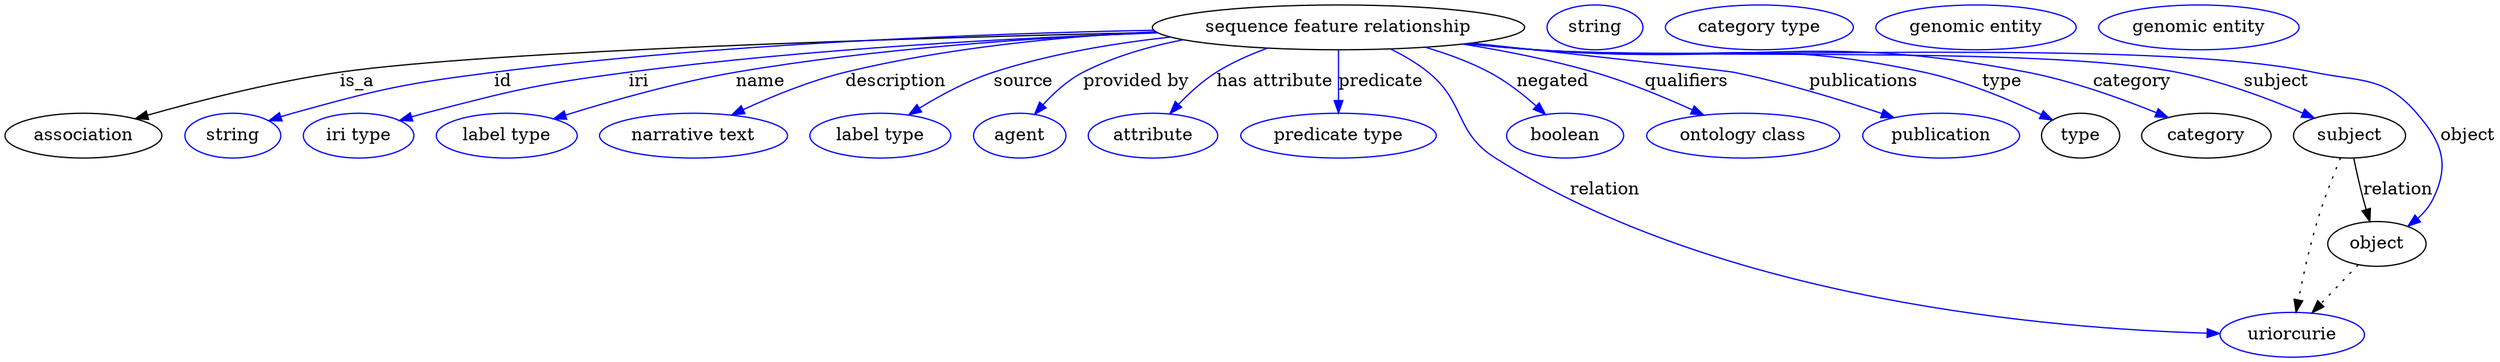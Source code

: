 digraph {
	graph [bb="0,0,1998,283"];
	node [label="\N"];
	"sequence feature relationship"	 [height=0.5,
		label="sequence feature relationship",
		pos="1070,265",
		width=4.1524];
	association	 [height=0.5,
		pos="63.044,178",
		width=1.7512];
	"sequence feature relationship" -> association	 [label=is_a,
		lp="281.04,221.5",
		pos="e,105.92,191.39 922.74,261.93 726.34,257.21 389.25,246.83 267.04,229 214.82,221.38 156.51,206.1 115.66,194.24"];
	id	 [color=blue,
		height=0.5,
		label=string,
		pos="182.04,178",
		width=1.0652];
	"sequence feature relationship" -> id	 [color=blue,
		label=id,
		lp="398.04,221.5",
		pos="e,211.25,189.78 926.45,259.91 758.52,253.5 490.79,241.79 391.04,229 318.59,219.71 300.23,216.22 230.04,196 227.06,195.14 224,194.18 \
220.94,193.17",
		style=solid];
	iri	 [color=blue,
		height=0.5,
		label="iri type",
		pos="283.04,178",
		width=1.2277];
	"sequence feature relationship" -> iri	 [color=blue,
		label=iri,
		lp="507.04,221.5",
		pos="e,316.21,189.99 923.71,261.28 808.04,257.02 642.69,247.98 499.04,229 425.77,219.32 407.41,215.26 336.04,196 332.71,195.1 329.27,\
194.1 325.83,193.05",
		style=solid];
	name	 [color=blue,
		height=0.5,
		label="label type",
		pos="402.04,178",
		width=1.5707];
	"sequence feature relationship" -> name	 [color=blue,
		label=name,
		lp="605.04,221.5",
		pos="e,440.8,191.21 932.66,257.84 813.17,251.05 649.4,240.24 585.04,229 538.72,220.91 487.22,206.01 450.69,194.39",
		style=solid];
	description	 [color=blue,
		height=0.5,
		label="narrative text",
		pos="552.04,178",
		width=2.0943];
	"sequence feature relationship" -> description	 [color=blue,
		label=description,
		lp="714.04,221.5",
		pos="e,583.47,194.42 934.84,257.19 839.72,250.85 721.14,241.01 673.04,229 645.25,222.06 615.58,209.64 592.58,198.8",
		style=solid];
	source	 [color=blue,
		height=0.5,
		label="label type",
		pos="702.04,178",
		width=1.5707];
	"sequence feature relationship" -> source	 [color=blue,
		label=source,
		lp="816.54,221.5",
		pos="e,725.3,194.53 950.65,254.13 889.2,247.62 821.18,238.73 792.04,229 771.63,222.19 750.61,210.58 734.03,200.16",
		style=solid];
	"provided by"	 [color=blue,
		height=0.5,
		label=agent,
		pos="814.04,178",
		width=1.0291];
	"sequence feature relationship" -> "provided by"	 [color=blue,
		label="provided by",
		lp="907.54,221.5",
		pos="e,826.79,195.44 964.09,252.3 923.56,246.22 882.8,238.23 865.04,229 853.07,222.77 842.13,212.74 833.49,203.22",
		style=solid];
	"has attribute"	 [color=blue,
		height=0.5,
		label=attribute,
		pos="921.04,178",
		width=1.4443];
	"sequence feature relationship" -> "has attribute"	 [color=blue,
		label="has attribute",
		lp="1019,221.5",
		pos="e,935.12,195.55 1011.8,248.33 998.24,243.17 984.19,236.76 972.04,229 961,221.94 950.46,212.13 941.86,202.99",
		style=solid];
	predicate	 [color=blue,
		height=0.5,
		label="predicate type",
		pos="1070,178",
		width=2.1845];
	"sequence feature relationship" -> predicate	 [color=blue,
		label=predicate,
		lp="1104.5,221.5",
		pos="e,1070,196 1070,246.97 1070,235.19 1070,219.56 1070,206.16",
		style=solid];
	relation	 [color=blue,
		height=0.5,
		label=uriorcurie,
		pos="1834,18",
		width=1.6068];
	"sequence feature relationship" -> relation	 [color=blue,
		label=relation,
		lp="1298,134.5",
		pos="e,1780.8,25.082 1113.3,247.71 1123.6,242.53 1134.2,236.26 1143,229 1172.9,204.48 1163.4,180.78 1196,160 1292,98.867 1628.9,46.396 \
1770.6,26.513",
		style=solid];
	negated	 [color=blue,
		height=0.5,
		label=boolean,
		pos="1252,178",
		width=1.2999];
	"sequence feature relationship" -> negated	 [color=blue,
		label=negated,
		lp="1242,221.5",
		pos="e,1235.3,195.26 1141.1,249.11 1158,243.92 1175.6,237.29 1191,229 1204.2,221.92 1217.2,211.7 1227.7,202.26",
		style=solid];
	qualifiers	 [color=blue,
		height=0.5,
		label="ontology class",
		pos="1394,178",
		width=2.1484];
	"sequence feature relationship" -> qualifiers	 [color=blue,
		label=qualifiers,
		lp="1350,221.5",
		pos="e,1361.5,194.39 1172.3,251.82 1205.4,246.28 1242.1,238.8 1275,229 1301.4,221.14 1329.8,209.13 1352.2,198.73",
		style=solid];
	publications	 [color=blue,
		height=0.5,
		label=publication,
		pos="1552,178",
		width=1.7512];
	"sequence feature relationship" -> publications	 [color=blue,
		label=publications,
		lp="1487,221.5",
		pos="e,1513.5,192.26 1179,252.66 1271.1,242.24 1388,229 1388,229 1427.7,220.67 1471.5,206.8 1503.8,195.63",
		style=solid];
	type	 [height=0.5,
		pos="1664,178",
		width=0.86659];
	"sequence feature relationship" -> type	 [color=blue,
		label=type,
		lp="1599,221.5",
		pos="e,1640.6,190.11 1175.6,252.24 1193.4,250.32 1211.7,248.49 1229,247 1364.8,235.33 1401.7,256.99 1535,229 1569.1,221.85 1605.8,206.52 \
1631.3,194.52",
		style=solid];
	category	 [height=0.5,
		pos="1765,178",
		width=1.4443];
	"sequence feature relationship" -> category	 [color=blue,
		label=category,
		lp="1705,221.5",
		pos="e,1733,192.22 1174.7,252.15 1192.8,250.21 1211.5,248.4 1229,247 1402,233.23 1448.7,261.96 1619,229 1655.4,221.97 1695,207.71 1723.7,\
196.06",
		style=solid];
	subject	 [height=0.5,
		pos="1880,178",
		width=1.2457];
	"sequence feature relationship" -> subject	 [color=blue,
		label=subject,
		lp="1817.5,221.5",
		pos="e,1851,191.74 1174.3,252.03 1192.5,250.09 1211.3,248.31 1229,247 1342.6,238.59 1629.3,250.88 1741,229 1776.2,222.11 1814.4,207.57 \
1841.8,195.78",
		style=solid];
	object	 [height=0.5,
		pos="1902,91",
		width=1.1013];
	"sequence feature relationship" -> object	 [color=blue,
		label=object,
		lp="1975.5,178",
		pos="e,1927.5,105.11 1173.8,251.98 1192.2,250.04 1211.2,248.27 1229,247 1366.3,237.25 1713.1,256.03 1848,229 1888.2,220.96 1907,226.77 \
1934,196 1954.6,172.55 1960.6,155.13 1947,127 1944.3,121.2 1940,116.04 1935.3,111.57",
		style=solid];
	association_type	 [color=blue,
		height=0.5,
		label=string,
		pos="1276,265",
		width=1.0652];
	association_category	 [color=blue,
		height=0.5,
		label="category type",
		pos="1408,265",
		width=2.0943];
	subject -> relation	 [pos="e,1836.9,36.006 1872.1,160.13 1866.2,146.37 1858.3,126.75 1853,109 1846.8,88.182 1841.9,64.102 1838.6,45.943",
		style=dotted];
	subject -> object	 [label=relation,
		lp="1919,134.5",
		pos="e,1896.3,108.86 1883.5,159.97 1885.5,150.18 1888.2,137.87 1891,127 1891.7,124.31 1892.5,121.51 1893.3,118.73"];
	"sequence feature relationship_subject"	 [color=blue,
		height=0.5,
		label="genomic entity",
		pos="1582,265",
		width=2.2387];
	object -> relation	 [pos="e,1850.2,35.346 1886.3,74.069 1877.6,64.805 1866.8,53.154 1857.2,42.876",
		style=dotted];
	"sequence feature relationship_object"	 [color=blue,
		height=0.5,
		label="genomic entity",
		pos="1761,265",
		width=2.2387];
}
